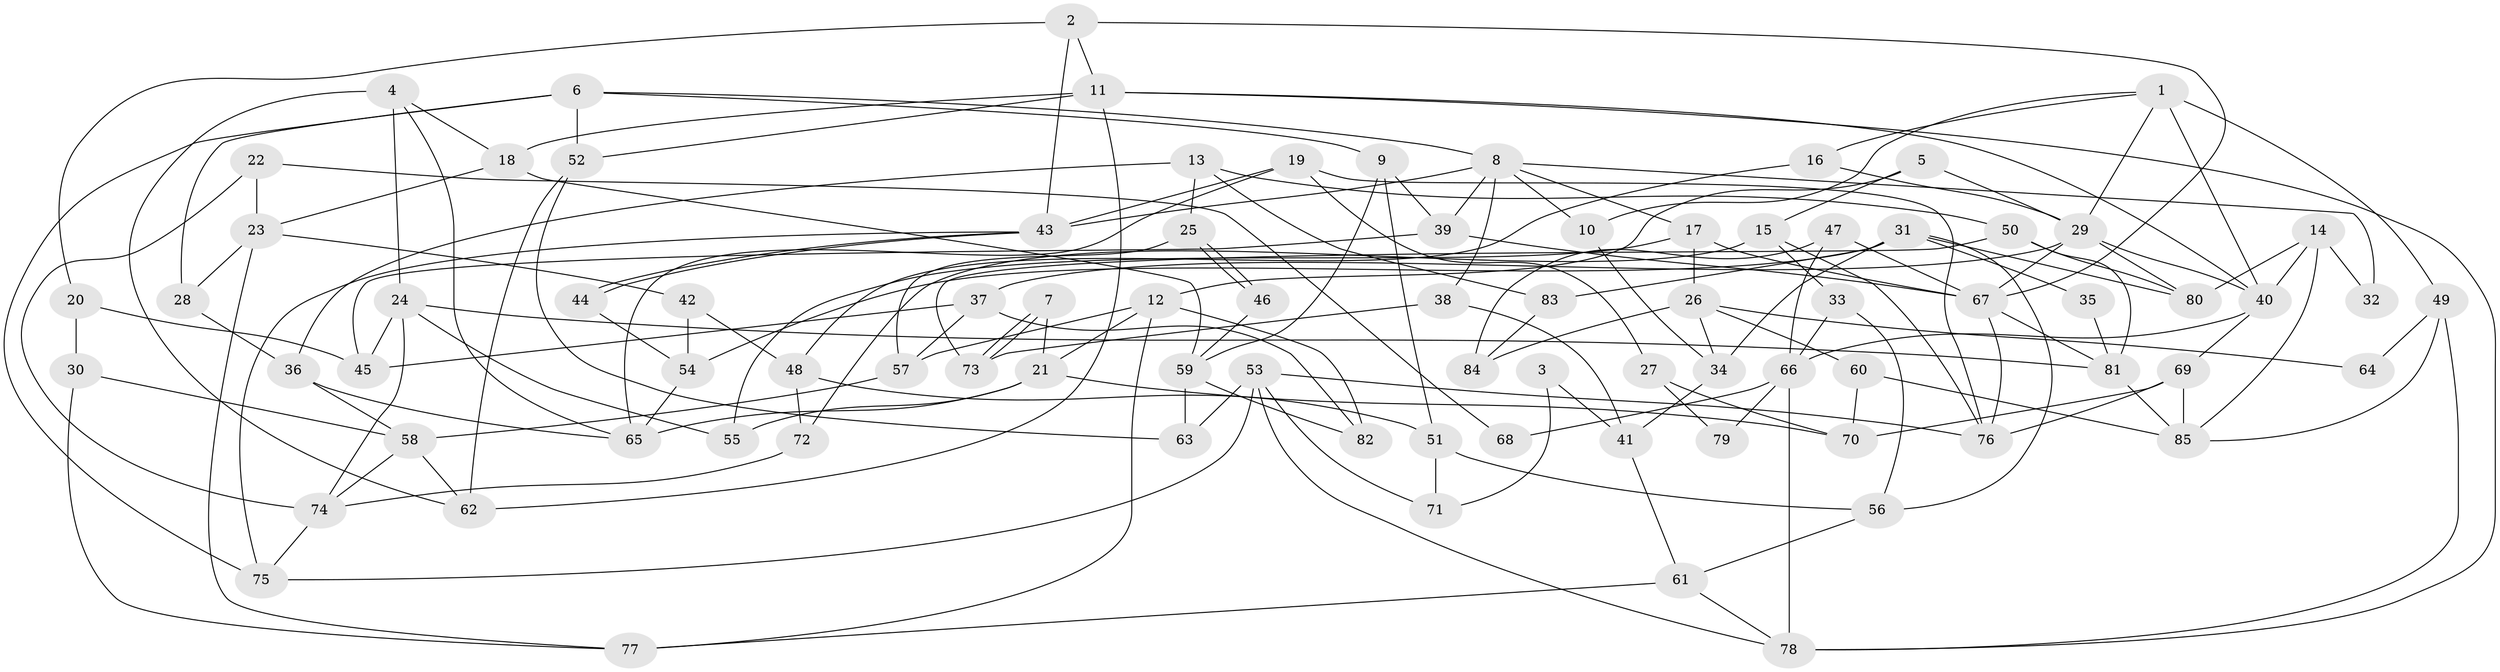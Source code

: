 // Generated by graph-tools (version 1.1) at 2025/50/03/09/25 04:50:22]
// undirected, 85 vertices, 170 edges
graph export_dot {
graph [start="1"]
  node [color=gray90,style=filled];
  1;
  2;
  3;
  4;
  5;
  6;
  7;
  8;
  9;
  10;
  11;
  12;
  13;
  14;
  15;
  16;
  17;
  18;
  19;
  20;
  21;
  22;
  23;
  24;
  25;
  26;
  27;
  28;
  29;
  30;
  31;
  32;
  33;
  34;
  35;
  36;
  37;
  38;
  39;
  40;
  41;
  42;
  43;
  44;
  45;
  46;
  47;
  48;
  49;
  50;
  51;
  52;
  53;
  54;
  55;
  56;
  57;
  58;
  59;
  60;
  61;
  62;
  63;
  64;
  65;
  66;
  67;
  68;
  69;
  70;
  71;
  72;
  73;
  74;
  75;
  76;
  77;
  78;
  79;
  80;
  81;
  82;
  83;
  84;
  85;
  1 -- 10;
  1 -- 29;
  1 -- 16;
  1 -- 40;
  1 -- 49;
  2 -- 43;
  2 -- 11;
  2 -- 20;
  2 -- 67;
  3 -- 71;
  3 -- 41;
  4 -- 24;
  4 -- 65;
  4 -- 18;
  4 -- 62;
  5 -- 29;
  5 -- 12;
  5 -- 15;
  6 -- 52;
  6 -- 8;
  6 -- 9;
  6 -- 28;
  6 -- 75;
  7 -- 21;
  7 -- 73;
  7 -- 73;
  8 -- 39;
  8 -- 43;
  8 -- 10;
  8 -- 17;
  8 -- 32;
  8 -- 38;
  9 -- 39;
  9 -- 51;
  9 -- 59;
  10 -- 34;
  11 -- 40;
  11 -- 18;
  11 -- 52;
  11 -- 62;
  11 -- 78;
  12 -- 77;
  12 -- 21;
  12 -- 57;
  12 -- 82;
  13 -- 83;
  13 -- 25;
  13 -- 36;
  13 -- 50;
  14 -- 80;
  14 -- 40;
  14 -- 32;
  14 -- 85;
  15 -- 76;
  15 -- 33;
  15 -- 72;
  16 -- 29;
  16 -- 48;
  17 -- 67;
  17 -- 26;
  17 -- 55;
  18 -- 59;
  18 -- 23;
  19 -- 76;
  19 -- 43;
  19 -- 27;
  19 -- 65;
  20 -- 30;
  20 -- 45;
  21 -- 55;
  21 -- 65;
  21 -- 70;
  22 -- 23;
  22 -- 74;
  22 -- 68;
  23 -- 28;
  23 -- 42;
  23 -- 77;
  24 -- 74;
  24 -- 81;
  24 -- 45;
  24 -- 55;
  25 -- 46;
  25 -- 46;
  25 -- 57;
  26 -- 60;
  26 -- 34;
  26 -- 64;
  26 -- 84;
  27 -- 70;
  27 -- 79;
  28 -- 36;
  29 -- 67;
  29 -- 40;
  29 -- 37;
  29 -- 80;
  30 -- 58;
  30 -- 77;
  31 -- 54;
  31 -- 34;
  31 -- 35;
  31 -- 56;
  31 -- 80;
  31 -- 83;
  33 -- 56;
  33 -- 66;
  34 -- 41;
  35 -- 81;
  36 -- 58;
  36 -- 65;
  37 -- 45;
  37 -- 57;
  37 -- 82;
  38 -- 73;
  38 -- 41;
  39 -- 67;
  39 -- 45;
  40 -- 66;
  40 -- 69;
  41 -- 61;
  42 -- 48;
  42 -- 54;
  43 -- 44;
  43 -- 44;
  43 -- 75;
  44 -- 54;
  46 -- 59;
  47 -- 66;
  47 -- 67;
  47 -- 84;
  48 -- 72;
  48 -- 51;
  49 -- 78;
  49 -- 64;
  49 -- 85;
  50 -- 80;
  50 -- 73;
  50 -- 81;
  51 -- 56;
  51 -- 71;
  52 -- 62;
  52 -- 63;
  53 -- 63;
  53 -- 76;
  53 -- 71;
  53 -- 75;
  53 -- 78;
  54 -- 65;
  56 -- 61;
  57 -- 58;
  58 -- 62;
  58 -- 74;
  59 -- 82;
  59 -- 63;
  60 -- 85;
  60 -- 70;
  61 -- 78;
  61 -- 77;
  66 -- 78;
  66 -- 68;
  66 -- 79;
  67 -- 81;
  67 -- 76;
  69 -- 85;
  69 -- 70;
  69 -- 76;
  72 -- 74;
  74 -- 75;
  81 -- 85;
  83 -- 84;
}
